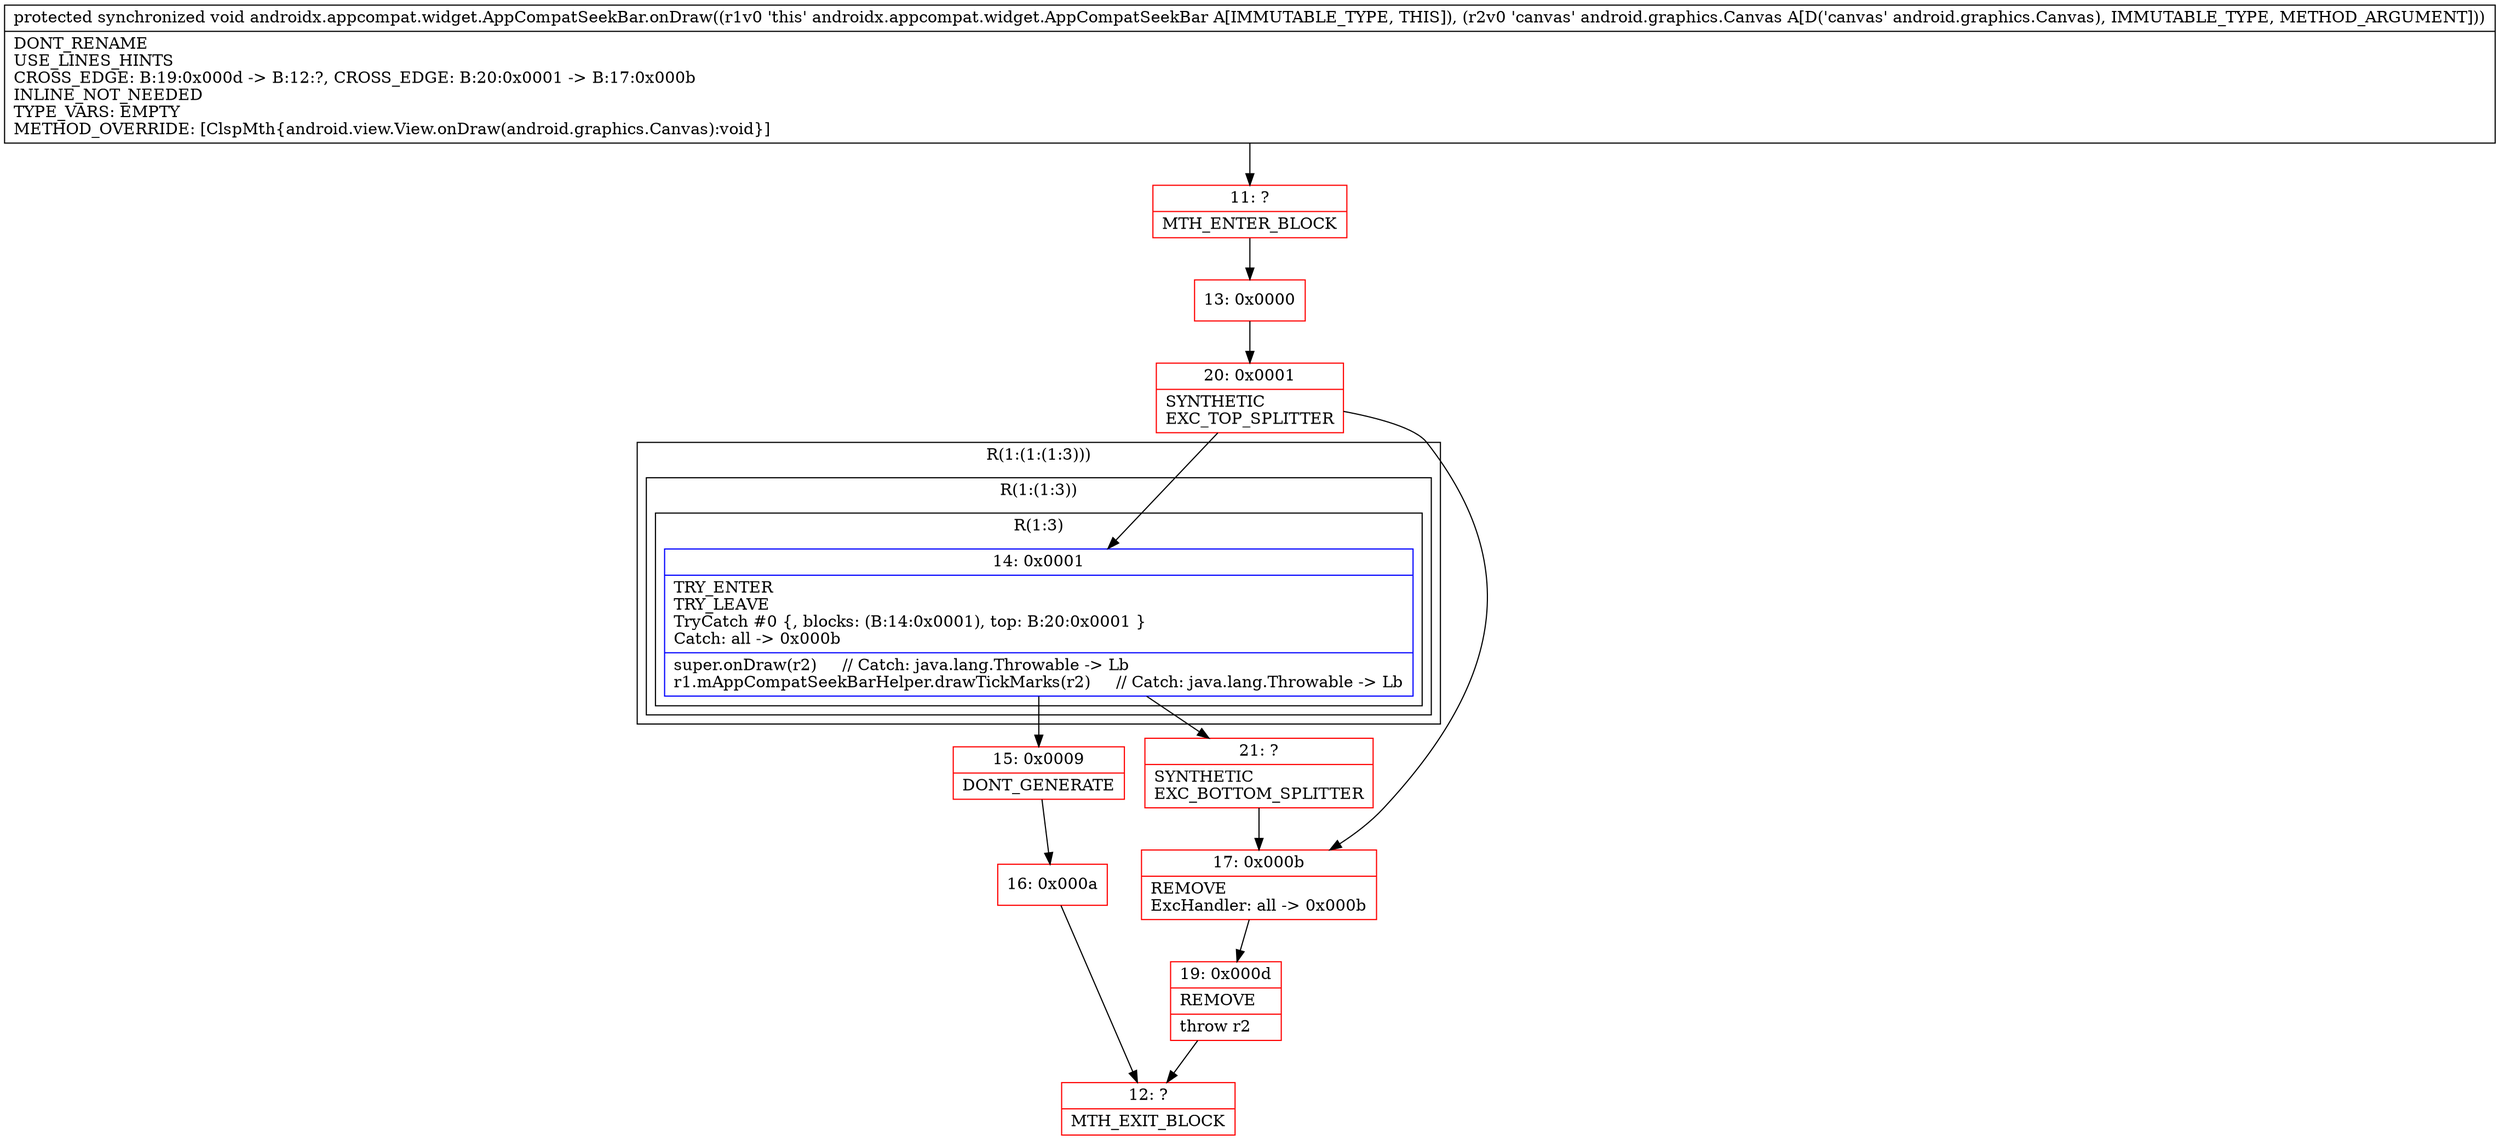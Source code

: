 digraph "CFG forandroidx.appcompat.widget.AppCompatSeekBar.onDraw(Landroid\/graphics\/Canvas;)V" {
subgraph cluster_Region_1373172623 {
label = "R(1:(1:(1:3)))";
node [shape=record,color=blue];
subgraph cluster_Region_78312251 {
label = "R(1:(1:3))";
node [shape=record,color=blue];
subgraph cluster_Region_1433481879 {
label = "R(1:3)";
node [shape=record,color=blue];
Node_14 [shape=record,label="{14\:\ 0x0001|TRY_ENTER\lTRY_LEAVE\lTryCatch #0 \{, blocks: (B:14:0x0001), top: B:20:0x0001 \}\lCatch: all \-\> 0x000b\l|super.onDraw(r2)     \/\/ Catch: java.lang.Throwable \-\> Lb\lr1.mAppCompatSeekBarHelper.drawTickMarks(r2)     \/\/ Catch: java.lang.Throwable \-\> Lb\l}"];
}
}
}
Node_11 [shape=record,color=red,label="{11\:\ ?|MTH_ENTER_BLOCK\l}"];
Node_13 [shape=record,color=red,label="{13\:\ 0x0000}"];
Node_20 [shape=record,color=red,label="{20\:\ 0x0001|SYNTHETIC\lEXC_TOP_SPLITTER\l}"];
Node_15 [shape=record,color=red,label="{15\:\ 0x0009|DONT_GENERATE\l}"];
Node_16 [shape=record,color=red,label="{16\:\ 0x000a}"];
Node_12 [shape=record,color=red,label="{12\:\ ?|MTH_EXIT_BLOCK\l}"];
Node_21 [shape=record,color=red,label="{21\:\ ?|SYNTHETIC\lEXC_BOTTOM_SPLITTER\l}"];
Node_17 [shape=record,color=red,label="{17\:\ 0x000b|REMOVE\lExcHandler: all \-\> 0x000b\l}"];
Node_19 [shape=record,color=red,label="{19\:\ 0x000d|REMOVE\l|throw r2\l}"];
MethodNode[shape=record,label="{protected synchronized void androidx.appcompat.widget.AppCompatSeekBar.onDraw((r1v0 'this' androidx.appcompat.widget.AppCompatSeekBar A[IMMUTABLE_TYPE, THIS]), (r2v0 'canvas' android.graphics.Canvas A[D('canvas' android.graphics.Canvas), IMMUTABLE_TYPE, METHOD_ARGUMENT]))  | DONT_RENAME\lUSE_LINES_HINTS\lCROSS_EDGE: B:19:0x000d \-\> B:12:?, CROSS_EDGE: B:20:0x0001 \-\> B:17:0x000b\lINLINE_NOT_NEEDED\lTYPE_VARS: EMPTY\lMETHOD_OVERRIDE: [ClspMth\{android.view.View.onDraw(android.graphics.Canvas):void\}]\l}"];
MethodNode -> Node_11;Node_14 -> Node_15;
Node_14 -> Node_21;
Node_11 -> Node_13;
Node_13 -> Node_20;
Node_20 -> Node_14;
Node_20 -> Node_17;
Node_15 -> Node_16;
Node_16 -> Node_12;
Node_21 -> Node_17;
Node_17 -> Node_19;
Node_19 -> Node_12;
}

